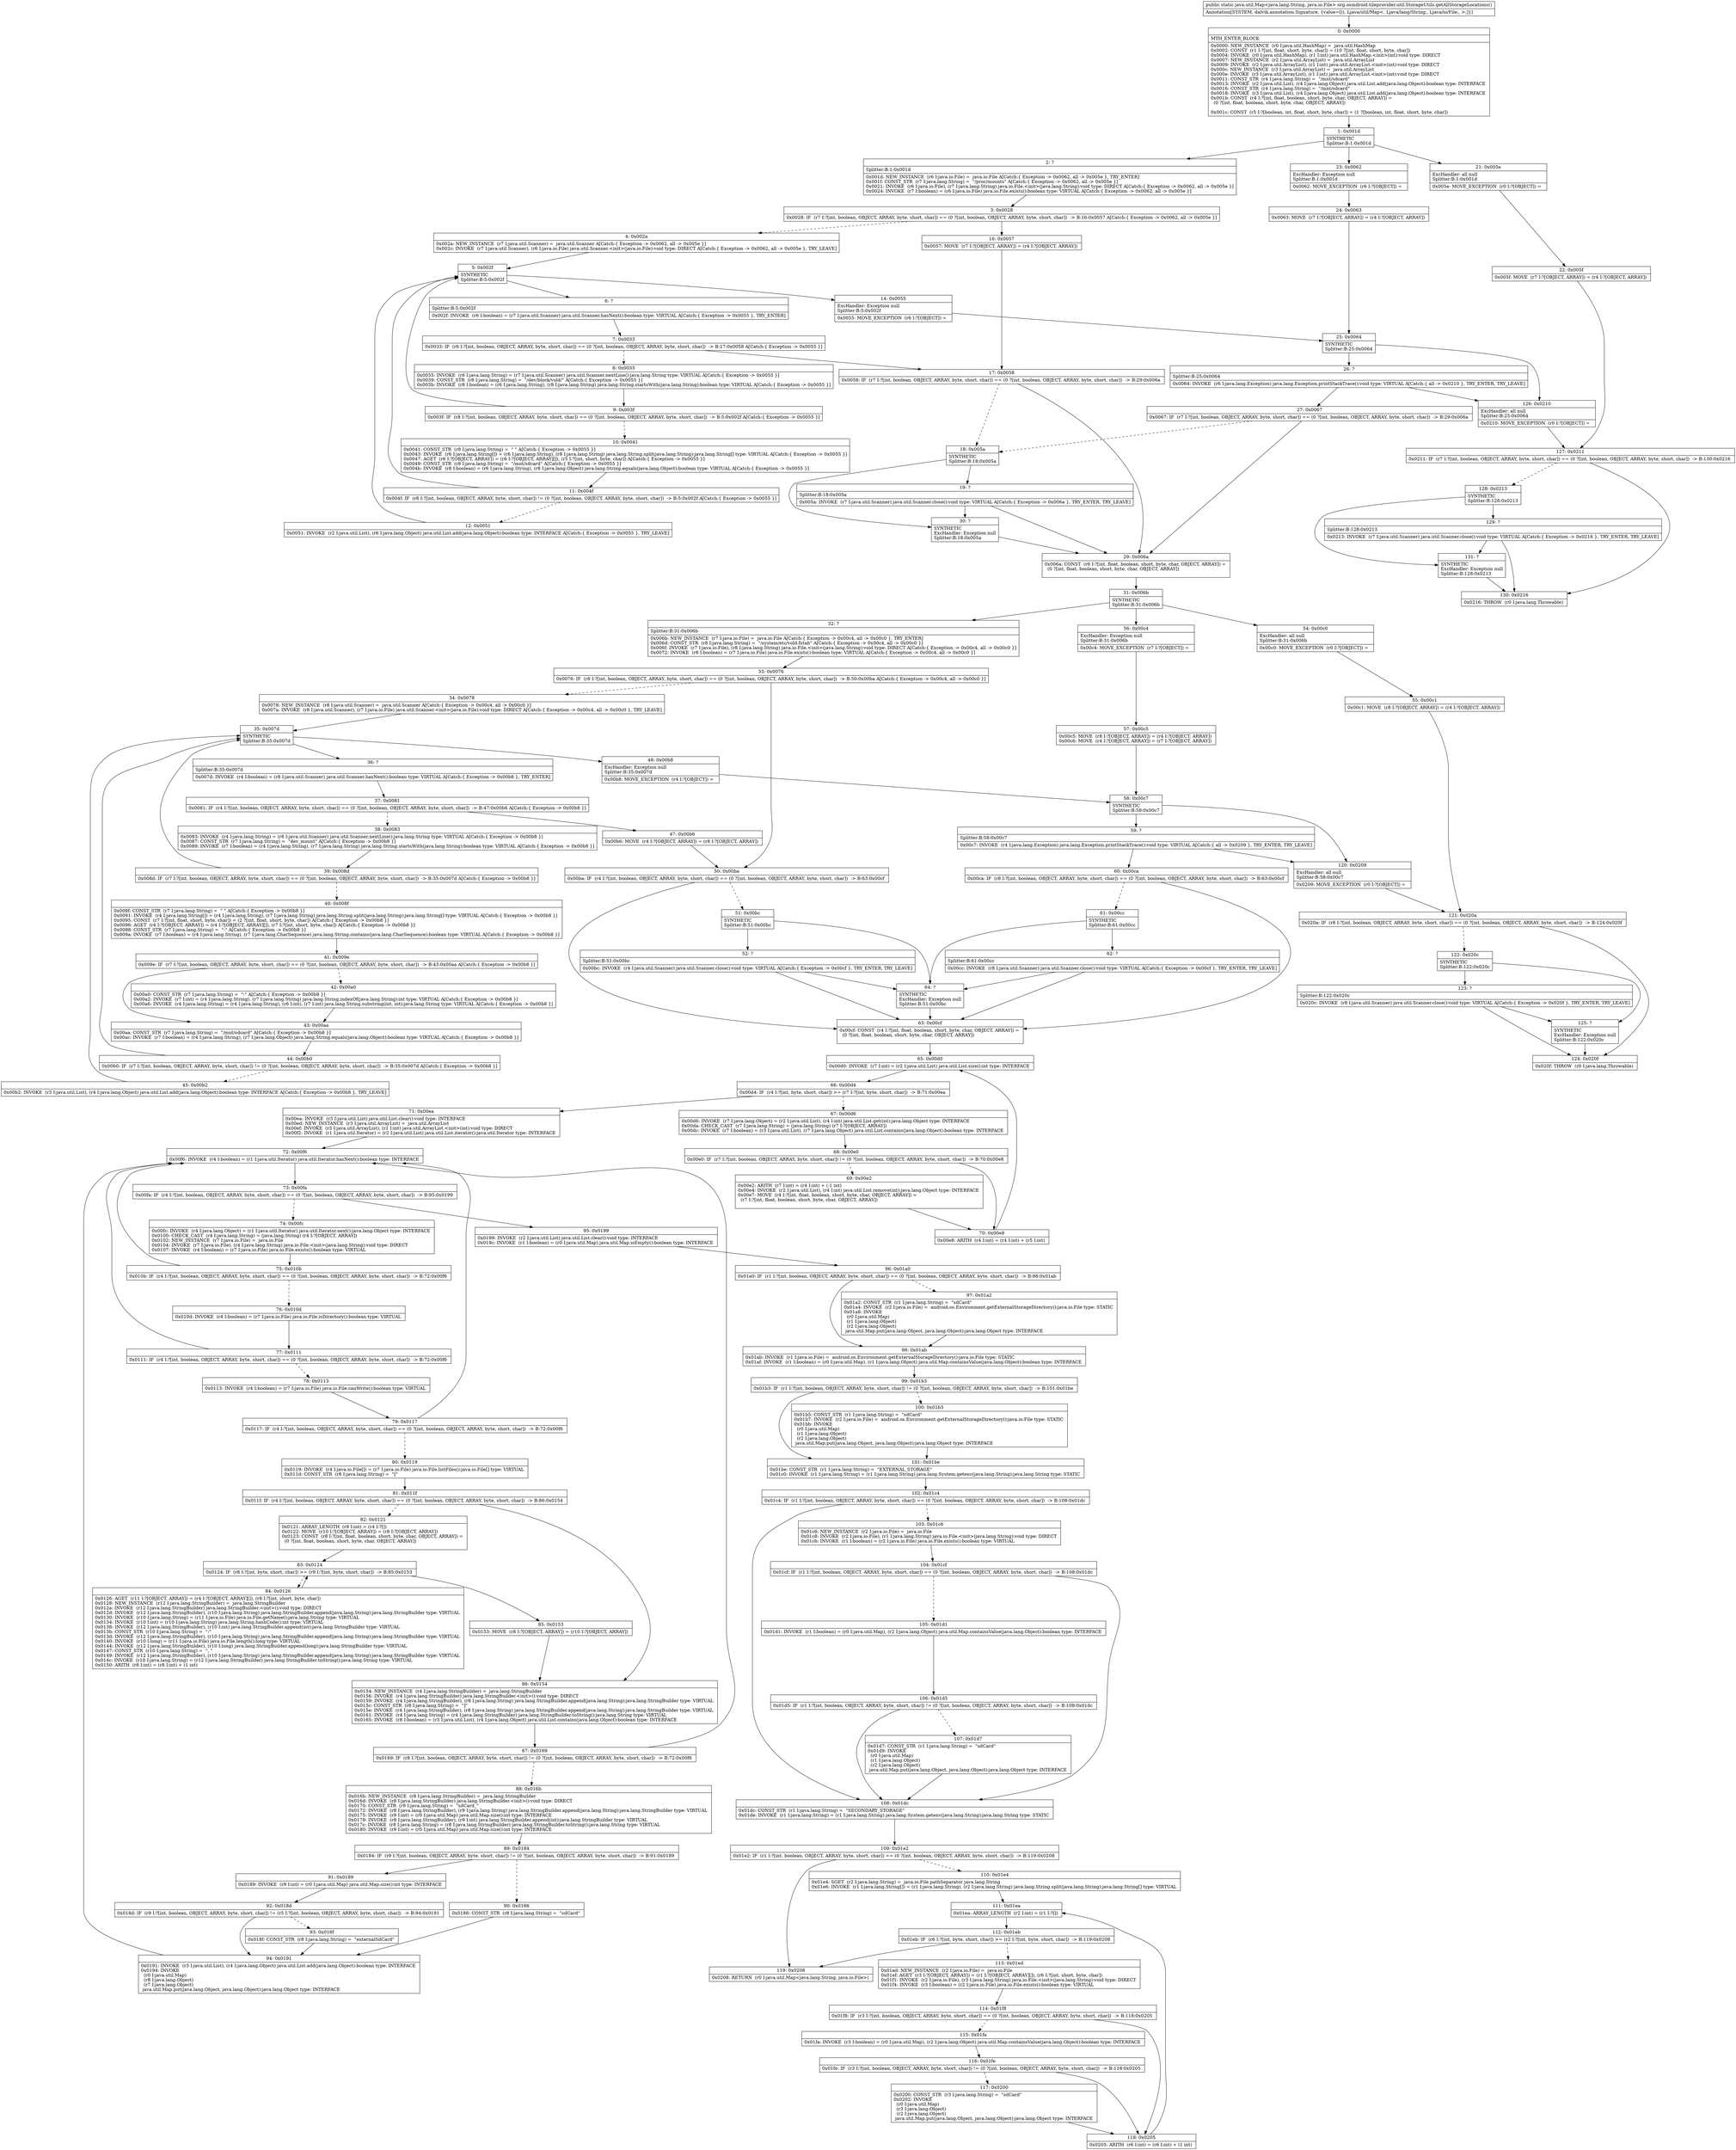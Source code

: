 digraph "CFG fororg.osmdroid.tileprovider.util.StorageUtils.getAllStorageLocations()Ljava\/util\/Map;" {
Node_0 [shape=record,label="{0\:\ 0x0000|MTH_ENTER_BLOCK\l|0x0000: NEW_INSTANCE  (r0 I:java.util.HashMap) =  java.util.HashMap \l0x0002: CONST  (r1 I:?[int, float, short, byte, char]) = (10 ?[int, float, short, byte, char]) \l0x0004: INVOKE  (r0 I:java.util.HashMap), (r1 I:int) java.util.HashMap.\<init\>(int):void type: DIRECT \l0x0007: NEW_INSTANCE  (r2 I:java.util.ArrayList) =  java.util.ArrayList \l0x0009: INVOKE  (r2 I:java.util.ArrayList), (r1 I:int) java.util.ArrayList.\<init\>(int):void type: DIRECT \l0x000c: NEW_INSTANCE  (r3 I:java.util.ArrayList) =  java.util.ArrayList \l0x000e: INVOKE  (r3 I:java.util.ArrayList), (r1 I:int) java.util.ArrayList.\<init\>(int):void type: DIRECT \l0x0011: CONST_STR  (r4 I:java.lang.String) =  \"\/mnt\/sdcard\" \l0x0013: INVOKE  (r2 I:java.util.List), (r4 I:java.lang.Object) java.util.List.add(java.lang.Object):boolean type: INTERFACE \l0x0016: CONST_STR  (r4 I:java.lang.String) =  \"\/mnt\/sdcard\" \l0x0018: INVOKE  (r3 I:java.util.List), (r4 I:java.lang.Object) java.util.List.add(java.lang.Object):boolean type: INTERFACE \l0x001b: CONST  (r4 I:?[int, float, boolean, short, byte, char, OBJECT, ARRAY]) = \l  (0 ?[int, float, boolean, short, byte, char, OBJECT, ARRAY])\l \l0x001c: CONST  (r5 I:?[boolean, int, float, short, byte, char]) = (1 ?[boolean, int, float, short, byte, char]) \l}"];
Node_1 [shape=record,label="{1\:\ 0x001d|SYNTHETIC\lSplitter:B:1:0x001d\l}"];
Node_2 [shape=record,label="{2\:\ ?|Splitter:B:1:0x001d\l|0x001d: NEW_INSTANCE  (r6 I:java.io.File) =  java.io.File A[Catch:\{ Exception \-\> 0x0062, all \-\> 0x005e \}, TRY_ENTER]\l0x001f: CONST_STR  (r7 I:java.lang.String) =  \"\/proc\/mounts\" A[Catch:\{ Exception \-\> 0x0062, all \-\> 0x005e \}]\l0x0021: INVOKE  (r6 I:java.io.File), (r7 I:java.lang.String) java.io.File.\<init\>(java.lang.String):void type: DIRECT A[Catch:\{ Exception \-\> 0x0062, all \-\> 0x005e \}]\l0x0024: INVOKE  (r7 I:boolean) = (r6 I:java.io.File) java.io.File.exists():boolean type: VIRTUAL A[Catch:\{ Exception \-\> 0x0062, all \-\> 0x005e \}]\l}"];
Node_3 [shape=record,label="{3\:\ 0x0028|0x0028: IF  (r7 I:?[int, boolean, OBJECT, ARRAY, byte, short, char]) == (0 ?[int, boolean, OBJECT, ARRAY, byte, short, char])  \-\> B:16:0x0057 A[Catch:\{ Exception \-\> 0x0062, all \-\> 0x005e \}]\l}"];
Node_4 [shape=record,label="{4\:\ 0x002a|0x002a: NEW_INSTANCE  (r7 I:java.util.Scanner) =  java.util.Scanner A[Catch:\{ Exception \-\> 0x0062, all \-\> 0x005e \}]\l0x002c: INVOKE  (r7 I:java.util.Scanner), (r6 I:java.io.File) java.util.Scanner.\<init\>(java.io.File):void type: DIRECT A[Catch:\{ Exception \-\> 0x0062, all \-\> 0x005e \}, TRY_LEAVE]\l}"];
Node_5 [shape=record,label="{5\:\ 0x002f|SYNTHETIC\lSplitter:B:5:0x002f\l}"];
Node_6 [shape=record,label="{6\:\ ?|Splitter:B:5:0x002f\l|0x002f: INVOKE  (r6 I:boolean) = (r7 I:java.util.Scanner) java.util.Scanner.hasNext():boolean type: VIRTUAL A[Catch:\{ Exception \-\> 0x0055 \}, TRY_ENTER]\l}"];
Node_7 [shape=record,label="{7\:\ 0x0033|0x0033: IF  (r6 I:?[int, boolean, OBJECT, ARRAY, byte, short, char]) == (0 ?[int, boolean, OBJECT, ARRAY, byte, short, char])  \-\> B:17:0x0058 A[Catch:\{ Exception \-\> 0x0055 \}]\l}"];
Node_8 [shape=record,label="{8\:\ 0x0035|0x0035: INVOKE  (r6 I:java.lang.String) = (r7 I:java.util.Scanner) java.util.Scanner.nextLine():java.lang.String type: VIRTUAL A[Catch:\{ Exception \-\> 0x0055 \}]\l0x0039: CONST_STR  (r8 I:java.lang.String) =  \"\/dev\/block\/vold\/\" A[Catch:\{ Exception \-\> 0x0055 \}]\l0x003b: INVOKE  (r8 I:boolean) = (r6 I:java.lang.String), (r8 I:java.lang.String) java.lang.String.startsWith(java.lang.String):boolean type: VIRTUAL A[Catch:\{ Exception \-\> 0x0055 \}]\l}"];
Node_9 [shape=record,label="{9\:\ 0x003f|0x003f: IF  (r8 I:?[int, boolean, OBJECT, ARRAY, byte, short, char]) == (0 ?[int, boolean, OBJECT, ARRAY, byte, short, char])  \-\> B:5:0x002f A[Catch:\{ Exception \-\> 0x0055 \}]\l}"];
Node_10 [shape=record,label="{10\:\ 0x0041|0x0041: CONST_STR  (r8 I:java.lang.String) =  \" \" A[Catch:\{ Exception \-\> 0x0055 \}]\l0x0043: INVOKE  (r6 I:java.lang.String[]) = (r6 I:java.lang.String), (r8 I:java.lang.String) java.lang.String.split(java.lang.String):java.lang.String[] type: VIRTUAL A[Catch:\{ Exception \-\> 0x0055 \}]\l0x0047: AGET  (r6 I:?[OBJECT, ARRAY]) = (r6 I:?[OBJECT, ARRAY][]), (r5 I:?[int, short, byte, char]) A[Catch:\{ Exception \-\> 0x0055 \}]\l0x0049: CONST_STR  (r8 I:java.lang.String) =  \"\/mnt\/sdcard\" A[Catch:\{ Exception \-\> 0x0055 \}]\l0x004b: INVOKE  (r8 I:boolean) = (r6 I:java.lang.String), (r8 I:java.lang.Object) java.lang.String.equals(java.lang.Object):boolean type: VIRTUAL A[Catch:\{ Exception \-\> 0x0055 \}]\l}"];
Node_11 [shape=record,label="{11\:\ 0x004f|0x004f: IF  (r8 I:?[int, boolean, OBJECT, ARRAY, byte, short, char]) != (0 ?[int, boolean, OBJECT, ARRAY, byte, short, char])  \-\> B:5:0x002f A[Catch:\{ Exception \-\> 0x0055 \}]\l}"];
Node_12 [shape=record,label="{12\:\ 0x0051|0x0051: INVOKE  (r2 I:java.util.List), (r6 I:java.lang.Object) java.util.List.add(java.lang.Object):boolean type: INTERFACE A[Catch:\{ Exception \-\> 0x0055 \}, TRY_LEAVE]\l}"];
Node_14 [shape=record,label="{14\:\ 0x0055|ExcHandler: Exception null\lSplitter:B:5:0x002f\l|0x0055: MOVE_EXCEPTION  (r6 I:?[OBJECT]) =  \l}"];
Node_16 [shape=record,label="{16\:\ 0x0057|0x0057: MOVE  (r7 I:?[OBJECT, ARRAY]) = (r4 I:?[OBJECT, ARRAY]) \l}"];
Node_17 [shape=record,label="{17\:\ 0x0058|0x0058: IF  (r7 I:?[int, boolean, OBJECT, ARRAY, byte, short, char]) == (0 ?[int, boolean, OBJECT, ARRAY, byte, short, char])  \-\> B:29:0x006a \l}"];
Node_18 [shape=record,label="{18\:\ 0x005a|SYNTHETIC\lSplitter:B:18:0x005a\l}"];
Node_19 [shape=record,label="{19\:\ ?|Splitter:B:18:0x005a\l|0x005a: INVOKE  (r7 I:java.util.Scanner) java.util.Scanner.close():void type: VIRTUAL A[Catch:\{ Exception \-\> 0x006a \}, TRY_ENTER, TRY_LEAVE]\l}"];
Node_21 [shape=record,label="{21\:\ 0x005e|ExcHandler: all null\lSplitter:B:1:0x001d\l|0x005e: MOVE_EXCEPTION  (r0 I:?[OBJECT]) =  \l}"];
Node_22 [shape=record,label="{22\:\ 0x005f|0x005f: MOVE  (r7 I:?[OBJECT, ARRAY]) = (r4 I:?[OBJECT, ARRAY]) \l}"];
Node_23 [shape=record,label="{23\:\ 0x0062|ExcHandler: Exception null\lSplitter:B:1:0x001d\l|0x0062: MOVE_EXCEPTION  (r6 I:?[OBJECT]) =  \l}"];
Node_24 [shape=record,label="{24\:\ 0x0063|0x0063: MOVE  (r7 I:?[OBJECT, ARRAY]) = (r4 I:?[OBJECT, ARRAY]) \l}"];
Node_25 [shape=record,label="{25\:\ 0x0064|SYNTHETIC\lSplitter:B:25:0x0064\l}"];
Node_26 [shape=record,label="{26\:\ ?|Splitter:B:25:0x0064\l|0x0064: INVOKE  (r6 I:java.lang.Exception) java.lang.Exception.printStackTrace():void type: VIRTUAL A[Catch:\{ all \-\> 0x0210 \}, TRY_ENTER, TRY_LEAVE]\l}"];
Node_27 [shape=record,label="{27\:\ 0x0067|0x0067: IF  (r7 I:?[int, boolean, OBJECT, ARRAY, byte, short, char]) == (0 ?[int, boolean, OBJECT, ARRAY, byte, short, char])  \-\> B:29:0x006a \l}"];
Node_29 [shape=record,label="{29\:\ 0x006a|0x006a: CONST  (r6 I:?[int, float, boolean, short, byte, char, OBJECT, ARRAY]) = \l  (0 ?[int, float, boolean, short, byte, char, OBJECT, ARRAY])\l \l}"];
Node_30 [shape=record,label="{30\:\ ?|SYNTHETIC\lExcHandler: Exception null\lSplitter:B:18:0x005a\l}"];
Node_31 [shape=record,label="{31\:\ 0x006b|SYNTHETIC\lSplitter:B:31:0x006b\l}"];
Node_32 [shape=record,label="{32\:\ ?|Splitter:B:31:0x006b\l|0x006b: NEW_INSTANCE  (r7 I:java.io.File) =  java.io.File A[Catch:\{ Exception \-\> 0x00c4, all \-\> 0x00c0 \}, TRY_ENTER]\l0x006d: CONST_STR  (r8 I:java.lang.String) =  \"\/system\/etc\/vold.fstab\" A[Catch:\{ Exception \-\> 0x00c4, all \-\> 0x00c0 \}]\l0x006f: INVOKE  (r7 I:java.io.File), (r8 I:java.lang.String) java.io.File.\<init\>(java.lang.String):void type: DIRECT A[Catch:\{ Exception \-\> 0x00c4, all \-\> 0x00c0 \}]\l0x0072: INVOKE  (r8 I:boolean) = (r7 I:java.io.File) java.io.File.exists():boolean type: VIRTUAL A[Catch:\{ Exception \-\> 0x00c4, all \-\> 0x00c0 \}]\l}"];
Node_33 [shape=record,label="{33\:\ 0x0076|0x0076: IF  (r8 I:?[int, boolean, OBJECT, ARRAY, byte, short, char]) == (0 ?[int, boolean, OBJECT, ARRAY, byte, short, char])  \-\> B:50:0x00ba A[Catch:\{ Exception \-\> 0x00c4, all \-\> 0x00c0 \}]\l}"];
Node_34 [shape=record,label="{34\:\ 0x0078|0x0078: NEW_INSTANCE  (r8 I:java.util.Scanner) =  java.util.Scanner A[Catch:\{ Exception \-\> 0x00c4, all \-\> 0x00c0 \}]\l0x007a: INVOKE  (r8 I:java.util.Scanner), (r7 I:java.io.File) java.util.Scanner.\<init\>(java.io.File):void type: DIRECT A[Catch:\{ Exception \-\> 0x00c4, all \-\> 0x00c0 \}, TRY_LEAVE]\l}"];
Node_35 [shape=record,label="{35\:\ 0x007d|SYNTHETIC\lSplitter:B:35:0x007d\l}"];
Node_36 [shape=record,label="{36\:\ ?|Splitter:B:35:0x007d\l|0x007d: INVOKE  (r4 I:boolean) = (r8 I:java.util.Scanner) java.util.Scanner.hasNext():boolean type: VIRTUAL A[Catch:\{ Exception \-\> 0x00b8 \}, TRY_ENTER]\l}"];
Node_37 [shape=record,label="{37\:\ 0x0081|0x0081: IF  (r4 I:?[int, boolean, OBJECT, ARRAY, byte, short, char]) == (0 ?[int, boolean, OBJECT, ARRAY, byte, short, char])  \-\> B:47:0x00b6 A[Catch:\{ Exception \-\> 0x00b8 \}]\l}"];
Node_38 [shape=record,label="{38\:\ 0x0083|0x0083: INVOKE  (r4 I:java.lang.String) = (r8 I:java.util.Scanner) java.util.Scanner.nextLine():java.lang.String type: VIRTUAL A[Catch:\{ Exception \-\> 0x00b8 \}]\l0x0087: CONST_STR  (r7 I:java.lang.String) =  \"dev_mount\" A[Catch:\{ Exception \-\> 0x00b8 \}]\l0x0089: INVOKE  (r7 I:boolean) = (r4 I:java.lang.String), (r7 I:java.lang.String) java.lang.String.startsWith(java.lang.String):boolean type: VIRTUAL A[Catch:\{ Exception \-\> 0x00b8 \}]\l}"];
Node_39 [shape=record,label="{39\:\ 0x008d|0x008d: IF  (r7 I:?[int, boolean, OBJECT, ARRAY, byte, short, char]) == (0 ?[int, boolean, OBJECT, ARRAY, byte, short, char])  \-\> B:35:0x007d A[Catch:\{ Exception \-\> 0x00b8 \}]\l}"];
Node_40 [shape=record,label="{40\:\ 0x008f|0x008f: CONST_STR  (r7 I:java.lang.String) =  \" \" A[Catch:\{ Exception \-\> 0x00b8 \}]\l0x0091: INVOKE  (r4 I:java.lang.String[]) = (r4 I:java.lang.String), (r7 I:java.lang.String) java.lang.String.split(java.lang.String):java.lang.String[] type: VIRTUAL A[Catch:\{ Exception \-\> 0x00b8 \}]\l0x0095: CONST  (r7 I:?[int, float, short, byte, char]) = (2 ?[int, float, short, byte, char]) A[Catch:\{ Exception \-\> 0x00b8 \}]\l0x0096: AGET  (r4 I:?[OBJECT, ARRAY]) = (r4 I:?[OBJECT, ARRAY][]), (r7 I:?[int, short, byte, char]) A[Catch:\{ Exception \-\> 0x00b8 \}]\l0x0098: CONST_STR  (r7 I:java.lang.String) =  \":\" A[Catch:\{ Exception \-\> 0x00b8 \}]\l0x009a: INVOKE  (r7 I:boolean) = (r4 I:java.lang.String), (r7 I:java.lang.CharSequence) java.lang.String.contains(java.lang.CharSequence):boolean type: VIRTUAL A[Catch:\{ Exception \-\> 0x00b8 \}]\l}"];
Node_41 [shape=record,label="{41\:\ 0x009e|0x009e: IF  (r7 I:?[int, boolean, OBJECT, ARRAY, byte, short, char]) == (0 ?[int, boolean, OBJECT, ARRAY, byte, short, char])  \-\> B:43:0x00aa A[Catch:\{ Exception \-\> 0x00b8 \}]\l}"];
Node_42 [shape=record,label="{42\:\ 0x00a0|0x00a0: CONST_STR  (r7 I:java.lang.String) =  \":\" A[Catch:\{ Exception \-\> 0x00b8 \}]\l0x00a2: INVOKE  (r7 I:int) = (r4 I:java.lang.String), (r7 I:java.lang.String) java.lang.String.indexOf(java.lang.String):int type: VIRTUAL A[Catch:\{ Exception \-\> 0x00b8 \}]\l0x00a6: INVOKE  (r4 I:java.lang.String) = (r4 I:java.lang.String), (r6 I:int), (r7 I:int) java.lang.String.substring(int, int):java.lang.String type: VIRTUAL A[Catch:\{ Exception \-\> 0x00b8 \}]\l}"];
Node_43 [shape=record,label="{43\:\ 0x00aa|0x00aa: CONST_STR  (r7 I:java.lang.String) =  \"\/mnt\/sdcard\" A[Catch:\{ Exception \-\> 0x00b8 \}]\l0x00ac: INVOKE  (r7 I:boolean) = (r4 I:java.lang.String), (r7 I:java.lang.Object) java.lang.String.equals(java.lang.Object):boolean type: VIRTUAL A[Catch:\{ Exception \-\> 0x00b8 \}]\l}"];
Node_44 [shape=record,label="{44\:\ 0x00b0|0x00b0: IF  (r7 I:?[int, boolean, OBJECT, ARRAY, byte, short, char]) != (0 ?[int, boolean, OBJECT, ARRAY, byte, short, char])  \-\> B:35:0x007d A[Catch:\{ Exception \-\> 0x00b8 \}]\l}"];
Node_45 [shape=record,label="{45\:\ 0x00b2|0x00b2: INVOKE  (r3 I:java.util.List), (r4 I:java.lang.Object) java.util.List.add(java.lang.Object):boolean type: INTERFACE A[Catch:\{ Exception \-\> 0x00b8 \}, TRY_LEAVE]\l}"];
Node_47 [shape=record,label="{47\:\ 0x00b6|0x00b6: MOVE  (r4 I:?[OBJECT, ARRAY]) = (r8 I:?[OBJECT, ARRAY]) \l}"];
Node_48 [shape=record,label="{48\:\ 0x00b8|ExcHandler: Exception null\lSplitter:B:35:0x007d\l|0x00b8: MOVE_EXCEPTION  (r4 I:?[OBJECT]) =  \l}"];
Node_50 [shape=record,label="{50\:\ 0x00ba|0x00ba: IF  (r4 I:?[int, boolean, OBJECT, ARRAY, byte, short, char]) == (0 ?[int, boolean, OBJECT, ARRAY, byte, short, char])  \-\> B:63:0x00cf \l}"];
Node_51 [shape=record,label="{51\:\ 0x00bc|SYNTHETIC\lSplitter:B:51:0x00bc\l}"];
Node_52 [shape=record,label="{52\:\ ?|Splitter:B:51:0x00bc\l|0x00bc: INVOKE  (r4 I:java.util.Scanner) java.util.Scanner.close():void type: VIRTUAL A[Catch:\{ Exception \-\> 0x00cf \}, TRY_ENTER, TRY_LEAVE]\l}"];
Node_54 [shape=record,label="{54\:\ 0x00c0|ExcHandler: all null\lSplitter:B:31:0x006b\l|0x00c0: MOVE_EXCEPTION  (r0 I:?[OBJECT]) =  \l}"];
Node_55 [shape=record,label="{55\:\ 0x00c1|0x00c1: MOVE  (r8 I:?[OBJECT, ARRAY]) = (r4 I:?[OBJECT, ARRAY]) \l}"];
Node_56 [shape=record,label="{56\:\ 0x00c4|ExcHandler: Exception null\lSplitter:B:31:0x006b\l|0x00c4: MOVE_EXCEPTION  (r7 I:?[OBJECT]) =  \l}"];
Node_57 [shape=record,label="{57\:\ 0x00c5|0x00c5: MOVE  (r8 I:?[OBJECT, ARRAY]) = (r4 I:?[OBJECT, ARRAY]) \l0x00c6: MOVE  (r4 I:?[OBJECT, ARRAY]) = (r7 I:?[OBJECT, ARRAY]) \l}"];
Node_58 [shape=record,label="{58\:\ 0x00c7|SYNTHETIC\lSplitter:B:58:0x00c7\l}"];
Node_59 [shape=record,label="{59\:\ ?|Splitter:B:58:0x00c7\l|0x00c7: INVOKE  (r4 I:java.lang.Exception) java.lang.Exception.printStackTrace():void type: VIRTUAL A[Catch:\{ all \-\> 0x0209 \}, TRY_ENTER, TRY_LEAVE]\l}"];
Node_60 [shape=record,label="{60\:\ 0x00ca|0x00ca: IF  (r8 I:?[int, boolean, OBJECT, ARRAY, byte, short, char]) == (0 ?[int, boolean, OBJECT, ARRAY, byte, short, char])  \-\> B:63:0x00cf \l}"];
Node_61 [shape=record,label="{61\:\ 0x00cc|SYNTHETIC\lSplitter:B:61:0x00cc\l}"];
Node_62 [shape=record,label="{62\:\ ?|Splitter:B:61:0x00cc\l|0x00cc: INVOKE  (r8 I:java.util.Scanner) java.util.Scanner.close():void type: VIRTUAL A[Catch:\{ Exception \-\> 0x00cf \}, TRY_ENTER, TRY_LEAVE]\l}"];
Node_63 [shape=record,label="{63\:\ 0x00cf|0x00cf: CONST  (r4 I:?[int, float, boolean, short, byte, char, OBJECT, ARRAY]) = \l  (0 ?[int, float, boolean, short, byte, char, OBJECT, ARRAY])\l \l}"];
Node_64 [shape=record,label="{64\:\ ?|SYNTHETIC\lExcHandler: Exception null\lSplitter:B:51:0x00bc\l}"];
Node_65 [shape=record,label="{65\:\ 0x00d0|0x00d0: INVOKE  (r7 I:int) = (r2 I:java.util.List) java.util.List.size():int type: INTERFACE \l}"];
Node_66 [shape=record,label="{66\:\ 0x00d4|0x00d4: IF  (r4 I:?[int, byte, short, char]) \>= (r7 I:?[int, byte, short, char])  \-\> B:71:0x00ea \l}"];
Node_67 [shape=record,label="{67\:\ 0x00d6|0x00d6: INVOKE  (r7 I:java.lang.Object) = (r2 I:java.util.List), (r4 I:int) java.util.List.get(int):java.lang.Object type: INTERFACE \l0x00da: CHECK_CAST  (r7 I:java.lang.String) = (java.lang.String) (r7 I:?[OBJECT, ARRAY]) \l0x00dc: INVOKE  (r7 I:boolean) = (r3 I:java.util.List), (r7 I:java.lang.Object) java.util.List.contains(java.lang.Object):boolean type: INTERFACE \l}"];
Node_68 [shape=record,label="{68\:\ 0x00e0|0x00e0: IF  (r7 I:?[int, boolean, OBJECT, ARRAY, byte, short, char]) != (0 ?[int, boolean, OBJECT, ARRAY, byte, short, char])  \-\> B:70:0x00e8 \l}"];
Node_69 [shape=record,label="{69\:\ 0x00e2|0x00e2: ARITH  (r7 I:int) = (r4 I:int) + (\-1 int) \l0x00e4: INVOKE  (r2 I:java.util.List), (r4 I:int) java.util.List.remove(int):java.lang.Object type: INTERFACE \l0x00e7: MOVE  (r4 I:?[int, float, boolean, short, byte, char, OBJECT, ARRAY]) = \l  (r7 I:?[int, float, boolean, short, byte, char, OBJECT, ARRAY])\l \l}"];
Node_70 [shape=record,label="{70\:\ 0x00e8|0x00e8: ARITH  (r4 I:int) = (r4 I:int) + (r5 I:int) \l}"];
Node_71 [shape=record,label="{71\:\ 0x00ea|0x00ea: INVOKE  (r3 I:java.util.List) java.util.List.clear():void type: INTERFACE \l0x00ed: NEW_INSTANCE  (r3 I:java.util.ArrayList) =  java.util.ArrayList \l0x00ef: INVOKE  (r3 I:java.util.ArrayList), (r1 I:int) java.util.ArrayList.\<init\>(int):void type: DIRECT \l0x00f2: INVOKE  (r1 I:java.util.Iterator) = (r2 I:java.util.List) java.util.List.iterator():java.util.Iterator type: INTERFACE \l}"];
Node_72 [shape=record,label="{72\:\ 0x00f6|0x00f6: INVOKE  (r4 I:boolean) = (r1 I:java.util.Iterator) java.util.Iterator.hasNext():boolean type: INTERFACE \l}"];
Node_73 [shape=record,label="{73\:\ 0x00fa|0x00fa: IF  (r4 I:?[int, boolean, OBJECT, ARRAY, byte, short, char]) == (0 ?[int, boolean, OBJECT, ARRAY, byte, short, char])  \-\> B:95:0x0199 \l}"];
Node_74 [shape=record,label="{74\:\ 0x00fc|0x00fc: INVOKE  (r4 I:java.lang.Object) = (r1 I:java.util.Iterator) java.util.Iterator.next():java.lang.Object type: INTERFACE \l0x0100: CHECK_CAST  (r4 I:java.lang.String) = (java.lang.String) (r4 I:?[OBJECT, ARRAY]) \l0x0102: NEW_INSTANCE  (r7 I:java.io.File) =  java.io.File \l0x0104: INVOKE  (r7 I:java.io.File), (r4 I:java.lang.String) java.io.File.\<init\>(java.lang.String):void type: DIRECT \l0x0107: INVOKE  (r4 I:boolean) = (r7 I:java.io.File) java.io.File.exists():boolean type: VIRTUAL \l}"];
Node_75 [shape=record,label="{75\:\ 0x010b|0x010b: IF  (r4 I:?[int, boolean, OBJECT, ARRAY, byte, short, char]) == (0 ?[int, boolean, OBJECT, ARRAY, byte, short, char])  \-\> B:72:0x00f6 \l}"];
Node_76 [shape=record,label="{76\:\ 0x010d|0x010d: INVOKE  (r4 I:boolean) = (r7 I:java.io.File) java.io.File.isDirectory():boolean type: VIRTUAL \l}"];
Node_77 [shape=record,label="{77\:\ 0x0111|0x0111: IF  (r4 I:?[int, boolean, OBJECT, ARRAY, byte, short, char]) == (0 ?[int, boolean, OBJECT, ARRAY, byte, short, char])  \-\> B:72:0x00f6 \l}"];
Node_78 [shape=record,label="{78\:\ 0x0113|0x0113: INVOKE  (r4 I:boolean) = (r7 I:java.io.File) java.io.File.canWrite():boolean type: VIRTUAL \l}"];
Node_79 [shape=record,label="{79\:\ 0x0117|0x0117: IF  (r4 I:?[int, boolean, OBJECT, ARRAY, byte, short, char]) == (0 ?[int, boolean, OBJECT, ARRAY, byte, short, char])  \-\> B:72:0x00f6 \l}"];
Node_80 [shape=record,label="{80\:\ 0x0119|0x0119: INVOKE  (r4 I:java.io.File[]) = (r7 I:java.io.File) java.io.File.listFiles():java.io.File[] type: VIRTUAL \l0x011d: CONST_STR  (r8 I:java.lang.String) =  \"[\" \l}"];
Node_81 [shape=record,label="{81\:\ 0x011f|0x011f: IF  (r4 I:?[int, boolean, OBJECT, ARRAY, byte, short, char]) == (0 ?[int, boolean, OBJECT, ARRAY, byte, short, char])  \-\> B:86:0x0154 \l}"];
Node_82 [shape=record,label="{82\:\ 0x0121|0x0121: ARRAY_LENGTH  (r9 I:int) = (r4 I:?[]) \l0x0122: MOVE  (r10 I:?[OBJECT, ARRAY]) = (r8 I:?[OBJECT, ARRAY]) \l0x0123: CONST  (r8 I:?[int, float, boolean, short, byte, char, OBJECT, ARRAY]) = \l  (0 ?[int, float, boolean, short, byte, char, OBJECT, ARRAY])\l \l}"];
Node_83 [shape=record,label="{83\:\ 0x0124|0x0124: IF  (r8 I:?[int, byte, short, char]) \>= (r9 I:?[int, byte, short, char])  \-\> B:85:0x0153 \l}"];
Node_84 [shape=record,label="{84\:\ 0x0126|0x0126: AGET  (r11 I:?[OBJECT, ARRAY]) = (r4 I:?[OBJECT, ARRAY][]), (r8 I:?[int, short, byte, char]) \l0x0128: NEW_INSTANCE  (r12 I:java.lang.StringBuilder) =  java.lang.StringBuilder \l0x012a: INVOKE  (r12 I:java.lang.StringBuilder) java.lang.StringBuilder.\<init\>():void type: DIRECT \l0x012d: INVOKE  (r12 I:java.lang.StringBuilder), (r10 I:java.lang.String) java.lang.StringBuilder.append(java.lang.String):java.lang.StringBuilder type: VIRTUAL \l0x0130: INVOKE  (r10 I:java.lang.String) = (r11 I:java.io.File) java.io.File.getName():java.lang.String type: VIRTUAL \l0x0134: INVOKE  (r10 I:int) = (r10 I:java.lang.String) java.lang.String.hashCode():int type: VIRTUAL \l0x0138: INVOKE  (r12 I:java.lang.StringBuilder), (r10 I:int) java.lang.StringBuilder.append(int):java.lang.StringBuilder type: VIRTUAL \l0x013b: CONST_STR  (r10 I:java.lang.String) =  \":\" \l0x013d: INVOKE  (r12 I:java.lang.StringBuilder), (r10 I:java.lang.String) java.lang.StringBuilder.append(java.lang.String):java.lang.StringBuilder type: VIRTUAL \l0x0140: INVOKE  (r10 I:long) = (r11 I:java.io.File) java.io.File.length():long type: VIRTUAL \l0x0144: INVOKE  (r12 I:java.lang.StringBuilder), (r10 I:long) java.lang.StringBuilder.append(long):java.lang.StringBuilder type: VIRTUAL \l0x0147: CONST_STR  (r10 I:java.lang.String) =  \", \" \l0x0149: INVOKE  (r12 I:java.lang.StringBuilder), (r10 I:java.lang.String) java.lang.StringBuilder.append(java.lang.String):java.lang.StringBuilder type: VIRTUAL \l0x014c: INVOKE  (r10 I:java.lang.String) = (r12 I:java.lang.StringBuilder) java.lang.StringBuilder.toString():java.lang.String type: VIRTUAL \l0x0150: ARITH  (r8 I:int) = (r8 I:int) + (1 int) \l}"];
Node_85 [shape=record,label="{85\:\ 0x0153|0x0153: MOVE  (r8 I:?[OBJECT, ARRAY]) = (r10 I:?[OBJECT, ARRAY]) \l}"];
Node_86 [shape=record,label="{86\:\ 0x0154|0x0154: NEW_INSTANCE  (r4 I:java.lang.StringBuilder) =  java.lang.StringBuilder \l0x0156: INVOKE  (r4 I:java.lang.StringBuilder) java.lang.StringBuilder.\<init\>():void type: DIRECT \l0x0159: INVOKE  (r4 I:java.lang.StringBuilder), (r8 I:java.lang.String) java.lang.StringBuilder.append(java.lang.String):java.lang.StringBuilder type: VIRTUAL \l0x015c: CONST_STR  (r8 I:java.lang.String) =  \"]\" \l0x015e: INVOKE  (r4 I:java.lang.StringBuilder), (r8 I:java.lang.String) java.lang.StringBuilder.append(java.lang.String):java.lang.StringBuilder type: VIRTUAL \l0x0161: INVOKE  (r4 I:java.lang.String) = (r4 I:java.lang.StringBuilder) java.lang.StringBuilder.toString():java.lang.String type: VIRTUAL \l0x0165: INVOKE  (r8 I:boolean) = (r3 I:java.util.List), (r4 I:java.lang.Object) java.util.List.contains(java.lang.Object):boolean type: INTERFACE \l}"];
Node_87 [shape=record,label="{87\:\ 0x0169|0x0169: IF  (r8 I:?[int, boolean, OBJECT, ARRAY, byte, short, char]) != (0 ?[int, boolean, OBJECT, ARRAY, byte, short, char])  \-\> B:72:0x00f6 \l}"];
Node_88 [shape=record,label="{88\:\ 0x016b|0x016b: NEW_INSTANCE  (r8 I:java.lang.StringBuilder) =  java.lang.StringBuilder \l0x016d: INVOKE  (r8 I:java.lang.StringBuilder) java.lang.StringBuilder.\<init\>():void type: DIRECT \l0x0170: CONST_STR  (r9 I:java.lang.String) =  \"sdCard_\" \l0x0172: INVOKE  (r8 I:java.lang.StringBuilder), (r9 I:java.lang.String) java.lang.StringBuilder.append(java.lang.String):java.lang.StringBuilder type: VIRTUAL \l0x0175: INVOKE  (r9 I:int) = (r0 I:java.util.Map) java.util.Map.size():int type: INTERFACE \l0x0179: INVOKE  (r8 I:java.lang.StringBuilder), (r9 I:int) java.lang.StringBuilder.append(int):java.lang.StringBuilder type: VIRTUAL \l0x017c: INVOKE  (r8 I:java.lang.String) = (r8 I:java.lang.StringBuilder) java.lang.StringBuilder.toString():java.lang.String type: VIRTUAL \l0x0180: INVOKE  (r9 I:int) = (r0 I:java.util.Map) java.util.Map.size():int type: INTERFACE \l}"];
Node_89 [shape=record,label="{89\:\ 0x0184|0x0184: IF  (r9 I:?[int, boolean, OBJECT, ARRAY, byte, short, char]) != (0 ?[int, boolean, OBJECT, ARRAY, byte, short, char])  \-\> B:91:0x0189 \l}"];
Node_90 [shape=record,label="{90\:\ 0x0186|0x0186: CONST_STR  (r8 I:java.lang.String) =  \"sdCard\" \l}"];
Node_91 [shape=record,label="{91\:\ 0x0189|0x0189: INVOKE  (r9 I:int) = (r0 I:java.util.Map) java.util.Map.size():int type: INTERFACE \l}"];
Node_92 [shape=record,label="{92\:\ 0x018d|0x018d: IF  (r9 I:?[int, boolean, OBJECT, ARRAY, byte, short, char]) != (r5 I:?[int, boolean, OBJECT, ARRAY, byte, short, char])  \-\> B:94:0x0191 \l}"];
Node_93 [shape=record,label="{93\:\ 0x018f|0x018f: CONST_STR  (r8 I:java.lang.String) =  \"externalSdCard\" \l}"];
Node_94 [shape=record,label="{94\:\ 0x0191|0x0191: INVOKE  (r3 I:java.util.List), (r4 I:java.lang.Object) java.util.List.add(java.lang.Object):boolean type: INTERFACE \l0x0194: INVOKE  \l  (r0 I:java.util.Map)\l  (r8 I:java.lang.Object)\l  (r7 I:java.lang.Object)\l java.util.Map.put(java.lang.Object, java.lang.Object):java.lang.Object type: INTERFACE \l}"];
Node_95 [shape=record,label="{95\:\ 0x0199|0x0199: INVOKE  (r2 I:java.util.List) java.util.List.clear():void type: INTERFACE \l0x019c: INVOKE  (r1 I:boolean) = (r0 I:java.util.Map) java.util.Map.isEmpty():boolean type: INTERFACE \l}"];
Node_96 [shape=record,label="{96\:\ 0x01a0|0x01a0: IF  (r1 I:?[int, boolean, OBJECT, ARRAY, byte, short, char]) == (0 ?[int, boolean, OBJECT, ARRAY, byte, short, char])  \-\> B:98:0x01ab \l}"];
Node_97 [shape=record,label="{97\:\ 0x01a2|0x01a2: CONST_STR  (r1 I:java.lang.String) =  \"sdCard\" \l0x01a4: INVOKE  (r2 I:java.io.File) =  android.os.Environment.getExternalStorageDirectory():java.io.File type: STATIC \l0x01a8: INVOKE  \l  (r0 I:java.util.Map)\l  (r1 I:java.lang.Object)\l  (r2 I:java.lang.Object)\l java.util.Map.put(java.lang.Object, java.lang.Object):java.lang.Object type: INTERFACE \l}"];
Node_98 [shape=record,label="{98\:\ 0x01ab|0x01ab: INVOKE  (r1 I:java.io.File) =  android.os.Environment.getExternalStorageDirectory():java.io.File type: STATIC \l0x01af: INVOKE  (r1 I:boolean) = (r0 I:java.util.Map), (r1 I:java.lang.Object) java.util.Map.containsValue(java.lang.Object):boolean type: INTERFACE \l}"];
Node_99 [shape=record,label="{99\:\ 0x01b3|0x01b3: IF  (r1 I:?[int, boolean, OBJECT, ARRAY, byte, short, char]) != (0 ?[int, boolean, OBJECT, ARRAY, byte, short, char])  \-\> B:101:0x01be \l}"];
Node_100 [shape=record,label="{100\:\ 0x01b5|0x01b5: CONST_STR  (r1 I:java.lang.String) =  \"sdCard\" \l0x01b7: INVOKE  (r2 I:java.io.File) =  android.os.Environment.getExternalStorageDirectory():java.io.File type: STATIC \l0x01bb: INVOKE  \l  (r0 I:java.util.Map)\l  (r1 I:java.lang.Object)\l  (r2 I:java.lang.Object)\l java.util.Map.put(java.lang.Object, java.lang.Object):java.lang.Object type: INTERFACE \l}"];
Node_101 [shape=record,label="{101\:\ 0x01be|0x01be: CONST_STR  (r1 I:java.lang.String) =  \"EXTERNAL_STORAGE\" \l0x01c0: INVOKE  (r1 I:java.lang.String) = (r1 I:java.lang.String) java.lang.System.getenv(java.lang.String):java.lang.String type: STATIC \l}"];
Node_102 [shape=record,label="{102\:\ 0x01c4|0x01c4: IF  (r1 I:?[int, boolean, OBJECT, ARRAY, byte, short, char]) == (0 ?[int, boolean, OBJECT, ARRAY, byte, short, char])  \-\> B:108:0x01dc \l}"];
Node_103 [shape=record,label="{103\:\ 0x01c6|0x01c6: NEW_INSTANCE  (r2 I:java.io.File) =  java.io.File \l0x01c8: INVOKE  (r2 I:java.io.File), (r1 I:java.lang.String) java.io.File.\<init\>(java.lang.String):void type: DIRECT \l0x01cb: INVOKE  (r1 I:boolean) = (r2 I:java.io.File) java.io.File.exists():boolean type: VIRTUAL \l}"];
Node_104 [shape=record,label="{104\:\ 0x01cf|0x01cf: IF  (r1 I:?[int, boolean, OBJECT, ARRAY, byte, short, char]) == (0 ?[int, boolean, OBJECT, ARRAY, byte, short, char])  \-\> B:108:0x01dc \l}"];
Node_105 [shape=record,label="{105\:\ 0x01d1|0x01d1: INVOKE  (r1 I:boolean) = (r0 I:java.util.Map), (r2 I:java.lang.Object) java.util.Map.containsValue(java.lang.Object):boolean type: INTERFACE \l}"];
Node_106 [shape=record,label="{106\:\ 0x01d5|0x01d5: IF  (r1 I:?[int, boolean, OBJECT, ARRAY, byte, short, char]) != (0 ?[int, boolean, OBJECT, ARRAY, byte, short, char])  \-\> B:108:0x01dc \l}"];
Node_107 [shape=record,label="{107\:\ 0x01d7|0x01d7: CONST_STR  (r1 I:java.lang.String) =  \"sdCard\" \l0x01d9: INVOKE  \l  (r0 I:java.util.Map)\l  (r1 I:java.lang.Object)\l  (r2 I:java.lang.Object)\l java.util.Map.put(java.lang.Object, java.lang.Object):java.lang.Object type: INTERFACE \l}"];
Node_108 [shape=record,label="{108\:\ 0x01dc|0x01dc: CONST_STR  (r1 I:java.lang.String) =  \"SECONDARY_STORAGE\" \l0x01de: INVOKE  (r1 I:java.lang.String) = (r1 I:java.lang.String) java.lang.System.getenv(java.lang.String):java.lang.String type: STATIC \l}"];
Node_109 [shape=record,label="{109\:\ 0x01e2|0x01e2: IF  (r1 I:?[int, boolean, OBJECT, ARRAY, byte, short, char]) == (0 ?[int, boolean, OBJECT, ARRAY, byte, short, char])  \-\> B:119:0x0208 \l}"];
Node_110 [shape=record,label="{110\:\ 0x01e4|0x01e4: SGET  (r2 I:java.lang.String) =  java.io.File.pathSeparator java.lang.String \l0x01e6: INVOKE  (r1 I:java.lang.String[]) = (r1 I:java.lang.String), (r2 I:java.lang.String) java.lang.String.split(java.lang.String):java.lang.String[] type: VIRTUAL \l}"];
Node_111 [shape=record,label="{111\:\ 0x01ea|0x01ea: ARRAY_LENGTH  (r2 I:int) = (r1 I:?[]) \l}"];
Node_112 [shape=record,label="{112\:\ 0x01eb|0x01eb: IF  (r6 I:?[int, byte, short, char]) \>= (r2 I:?[int, byte, short, char])  \-\> B:119:0x0208 \l}"];
Node_113 [shape=record,label="{113\:\ 0x01ed|0x01ed: NEW_INSTANCE  (r2 I:java.io.File) =  java.io.File \l0x01ef: AGET  (r3 I:?[OBJECT, ARRAY]) = (r1 I:?[OBJECT, ARRAY][]), (r6 I:?[int, short, byte, char]) \l0x01f1: INVOKE  (r2 I:java.io.File), (r3 I:java.lang.String) java.io.File.\<init\>(java.lang.String):void type: DIRECT \l0x01f4: INVOKE  (r3 I:boolean) = (r2 I:java.io.File) java.io.File.exists():boolean type: VIRTUAL \l}"];
Node_114 [shape=record,label="{114\:\ 0x01f8|0x01f8: IF  (r3 I:?[int, boolean, OBJECT, ARRAY, byte, short, char]) == (0 ?[int, boolean, OBJECT, ARRAY, byte, short, char])  \-\> B:118:0x0205 \l}"];
Node_115 [shape=record,label="{115\:\ 0x01fa|0x01fa: INVOKE  (r3 I:boolean) = (r0 I:java.util.Map), (r2 I:java.lang.Object) java.util.Map.containsValue(java.lang.Object):boolean type: INTERFACE \l}"];
Node_116 [shape=record,label="{116\:\ 0x01fe|0x01fe: IF  (r3 I:?[int, boolean, OBJECT, ARRAY, byte, short, char]) != (0 ?[int, boolean, OBJECT, ARRAY, byte, short, char])  \-\> B:118:0x0205 \l}"];
Node_117 [shape=record,label="{117\:\ 0x0200|0x0200: CONST_STR  (r3 I:java.lang.String) =  \"sdCard\" \l0x0202: INVOKE  \l  (r0 I:java.util.Map)\l  (r3 I:java.lang.Object)\l  (r2 I:java.lang.Object)\l java.util.Map.put(java.lang.Object, java.lang.Object):java.lang.Object type: INTERFACE \l}"];
Node_118 [shape=record,label="{118\:\ 0x0205|0x0205: ARITH  (r6 I:int) = (r6 I:int) + (1 int) \l}"];
Node_119 [shape=record,label="{119\:\ 0x0208|0x0208: RETURN  (r0 I:java.util.Map\<java.lang.String, java.io.File\>) \l}"];
Node_120 [shape=record,label="{120\:\ 0x0209|ExcHandler: all null\lSplitter:B:58:0x00c7\l|0x0209: MOVE_EXCEPTION  (r0 I:?[OBJECT]) =  \l}"];
Node_121 [shape=record,label="{121\:\ 0x020a|0x020a: IF  (r8 I:?[int, boolean, OBJECT, ARRAY, byte, short, char]) == (0 ?[int, boolean, OBJECT, ARRAY, byte, short, char])  \-\> B:124:0x020f \l}"];
Node_122 [shape=record,label="{122\:\ 0x020c|SYNTHETIC\lSplitter:B:122:0x020c\l}"];
Node_123 [shape=record,label="{123\:\ ?|Splitter:B:122:0x020c\l|0x020c: INVOKE  (r8 I:java.util.Scanner) java.util.Scanner.close():void type: VIRTUAL A[Catch:\{ Exception \-\> 0x020f \}, TRY_ENTER, TRY_LEAVE]\l}"];
Node_124 [shape=record,label="{124\:\ 0x020f|0x020f: THROW  (r0 I:java.lang.Throwable) \l}"];
Node_125 [shape=record,label="{125\:\ ?|SYNTHETIC\lExcHandler: Exception null\lSplitter:B:122:0x020c\l}"];
Node_126 [shape=record,label="{126\:\ 0x0210|ExcHandler: all null\lSplitter:B:25:0x0064\l|0x0210: MOVE_EXCEPTION  (r0 I:?[OBJECT]) =  \l}"];
Node_127 [shape=record,label="{127\:\ 0x0211|0x0211: IF  (r7 I:?[int, boolean, OBJECT, ARRAY, byte, short, char]) == (0 ?[int, boolean, OBJECT, ARRAY, byte, short, char])  \-\> B:130:0x0216 \l}"];
Node_128 [shape=record,label="{128\:\ 0x0213|SYNTHETIC\lSplitter:B:128:0x0213\l}"];
Node_129 [shape=record,label="{129\:\ ?|Splitter:B:128:0x0213\l|0x0213: INVOKE  (r7 I:java.util.Scanner) java.util.Scanner.close():void type: VIRTUAL A[Catch:\{ Exception \-\> 0x0216 \}, TRY_ENTER, TRY_LEAVE]\l}"];
Node_130 [shape=record,label="{130\:\ 0x0216|0x0216: THROW  (r0 I:java.lang.Throwable) \l}"];
Node_131 [shape=record,label="{131\:\ ?|SYNTHETIC\lExcHandler: Exception null\lSplitter:B:128:0x0213\l}"];
MethodNode[shape=record,label="{public static java.util.Map\<java.lang.String, java.io.File\> org.osmdroid.tileprovider.util.StorageUtils.getAllStorageLocations()  | Annotation[SYSTEM, dalvik.annotation.Signature, \{value=[(), Ljava\/util\/Map\<, Ljava\/lang\/String;, Ljava\/io\/File;, \>;]\}]\l}"];
MethodNode -> Node_0;
Node_0 -> Node_1;
Node_1 -> Node_2;
Node_1 -> Node_23;
Node_1 -> Node_21;
Node_2 -> Node_3;
Node_3 -> Node_4[style=dashed];
Node_3 -> Node_16;
Node_4 -> Node_5;
Node_5 -> Node_6;
Node_5 -> Node_14;
Node_6 -> Node_7;
Node_7 -> Node_8[style=dashed];
Node_7 -> Node_17;
Node_8 -> Node_9;
Node_9 -> Node_5;
Node_9 -> Node_10[style=dashed];
Node_10 -> Node_11;
Node_11 -> Node_5;
Node_11 -> Node_12[style=dashed];
Node_12 -> Node_5;
Node_14 -> Node_25;
Node_16 -> Node_17;
Node_17 -> Node_18[style=dashed];
Node_17 -> Node_29;
Node_18 -> Node_19;
Node_18 -> Node_30;
Node_19 -> Node_30;
Node_19 -> Node_29;
Node_21 -> Node_22;
Node_22 -> Node_127;
Node_23 -> Node_24;
Node_24 -> Node_25;
Node_25 -> Node_26;
Node_25 -> Node_126;
Node_26 -> Node_27;
Node_26 -> Node_126;
Node_27 -> Node_29;
Node_27 -> Node_18[style=dashed];
Node_29 -> Node_31;
Node_30 -> Node_29;
Node_31 -> Node_32;
Node_31 -> Node_56;
Node_31 -> Node_54;
Node_32 -> Node_33;
Node_33 -> Node_34[style=dashed];
Node_33 -> Node_50;
Node_34 -> Node_35;
Node_35 -> Node_36;
Node_35 -> Node_48;
Node_36 -> Node_37;
Node_37 -> Node_38[style=dashed];
Node_37 -> Node_47;
Node_38 -> Node_39;
Node_39 -> Node_35;
Node_39 -> Node_40[style=dashed];
Node_40 -> Node_41;
Node_41 -> Node_42[style=dashed];
Node_41 -> Node_43;
Node_42 -> Node_43;
Node_43 -> Node_44;
Node_44 -> Node_35;
Node_44 -> Node_45[style=dashed];
Node_45 -> Node_35;
Node_47 -> Node_50;
Node_48 -> Node_58;
Node_50 -> Node_51[style=dashed];
Node_50 -> Node_63;
Node_51 -> Node_52;
Node_51 -> Node_64;
Node_52 -> Node_64;
Node_52 -> Node_63;
Node_54 -> Node_55;
Node_55 -> Node_121;
Node_56 -> Node_57;
Node_57 -> Node_58;
Node_58 -> Node_59;
Node_58 -> Node_120;
Node_59 -> Node_60;
Node_59 -> Node_120;
Node_60 -> Node_61[style=dashed];
Node_60 -> Node_63;
Node_61 -> Node_62;
Node_61 -> Node_64;
Node_62 -> Node_63;
Node_62 -> Node_64;
Node_63 -> Node_65;
Node_64 -> Node_63;
Node_65 -> Node_66;
Node_66 -> Node_67[style=dashed];
Node_66 -> Node_71;
Node_67 -> Node_68;
Node_68 -> Node_69[style=dashed];
Node_68 -> Node_70;
Node_69 -> Node_70;
Node_70 -> Node_65;
Node_71 -> Node_72;
Node_72 -> Node_73;
Node_73 -> Node_74[style=dashed];
Node_73 -> Node_95;
Node_74 -> Node_75;
Node_75 -> Node_72;
Node_75 -> Node_76[style=dashed];
Node_76 -> Node_77;
Node_77 -> Node_72;
Node_77 -> Node_78[style=dashed];
Node_78 -> Node_79;
Node_79 -> Node_72;
Node_79 -> Node_80[style=dashed];
Node_80 -> Node_81;
Node_81 -> Node_82[style=dashed];
Node_81 -> Node_86;
Node_82 -> Node_83;
Node_83 -> Node_84[style=dashed];
Node_83 -> Node_85;
Node_84 -> Node_83;
Node_85 -> Node_86;
Node_86 -> Node_87;
Node_87 -> Node_72;
Node_87 -> Node_88[style=dashed];
Node_88 -> Node_89;
Node_89 -> Node_90[style=dashed];
Node_89 -> Node_91;
Node_90 -> Node_94;
Node_91 -> Node_92;
Node_92 -> Node_93[style=dashed];
Node_92 -> Node_94;
Node_93 -> Node_94;
Node_94 -> Node_72;
Node_95 -> Node_96;
Node_96 -> Node_97[style=dashed];
Node_96 -> Node_98;
Node_97 -> Node_98;
Node_98 -> Node_99;
Node_99 -> Node_100[style=dashed];
Node_99 -> Node_101;
Node_100 -> Node_101;
Node_101 -> Node_102;
Node_102 -> Node_103[style=dashed];
Node_102 -> Node_108;
Node_103 -> Node_104;
Node_104 -> Node_105[style=dashed];
Node_104 -> Node_108;
Node_105 -> Node_106;
Node_106 -> Node_107[style=dashed];
Node_106 -> Node_108;
Node_107 -> Node_108;
Node_108 -> Node_109;
Node_109 -> Node_110[style=dashed];
Node_109 -> Node_119;
Node_110 -> Node_111;
Node_111 -> Node_112;
Node_112 -> Node_113[style=dashed];
Node_112 -> Node_119;
Node_113 -> Node_114;
Node_114 -> Node_115[style=dashed];
Node_114 -> Node_118;
Node_115 -> Node_116;
Node_116 -> Node_117[style=dashed];
Node_116 -> Node_118;
Node_117 -> Node_118;
Node_118 -> Node_111;
Node_120 -> Node_121;
Node_121 -> Node_122[style=dashed];
Node_121 -> Node_124;
Node_122 -> Node_123;
Node_122 -> Node_125;
Node_123 -> Node_124;
Node_123 -> Node_125;
Node_125 -> Node_124;
Node_126 -> Node_127;
Node_127 -> Node_128[style=dashed];
Node_127 -> Node_130;
Node_128 -> Node_129;
Node_128 -> Node_131;
Node_129 -> Node_130;
Node_129 -> Node_131;
Node_131 -> Node_130;
}

